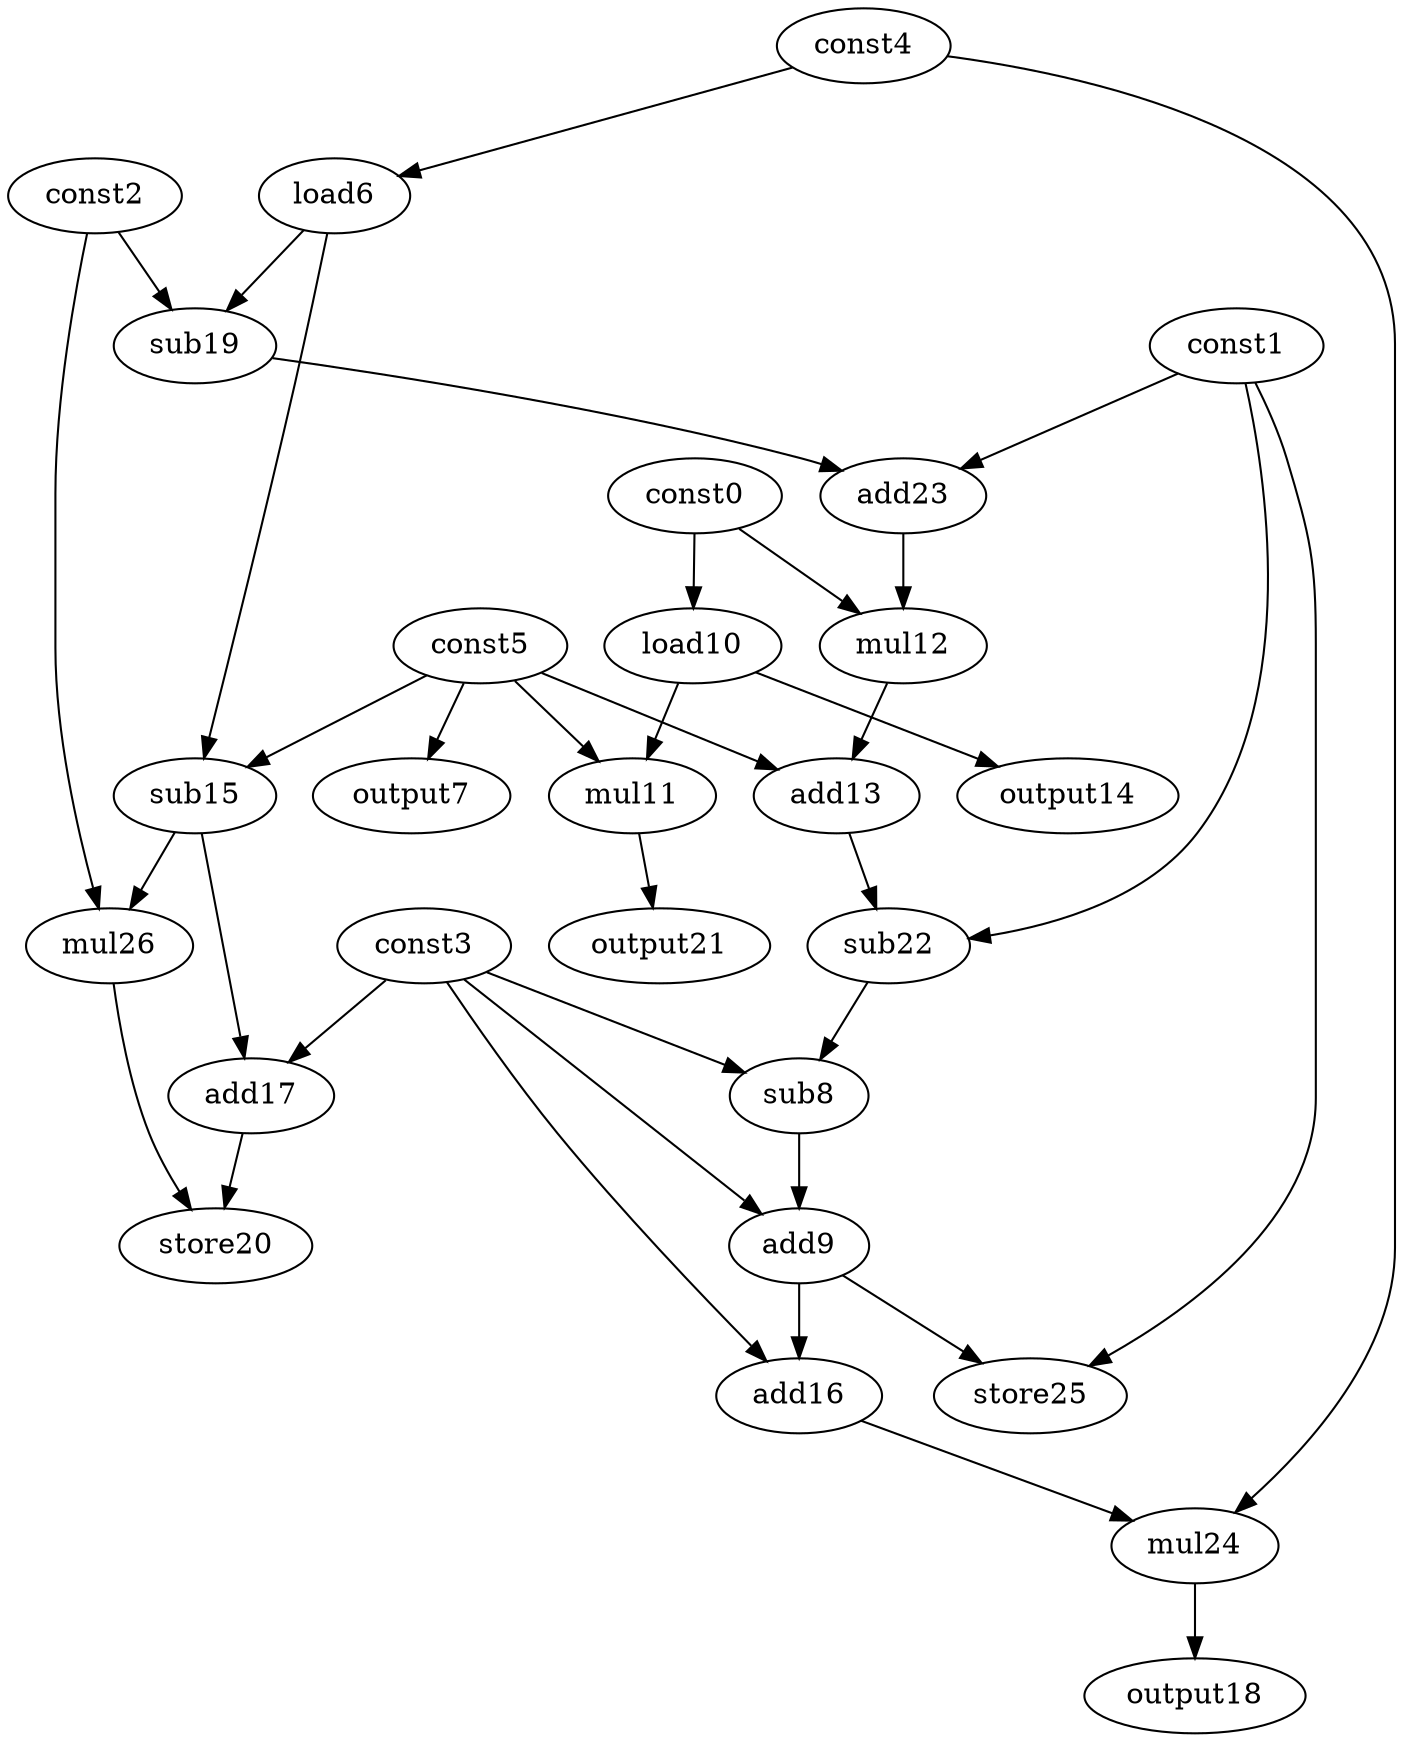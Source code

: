 digraph G { 
const0[opcode=const]; 
const1[opcode=const]; 
const2[opcode=const]; 
const3[opcode=const]; 
const4[opcode=const]; 
const5[opcode=const]; 
load6[opcode=load]; 
output7[opcode=output]; 
sub8[opcode=sub]; 
add9[opcode=add]; 
load10[opcode=load]; 
mul11[opcode=mul]; 
mul12[opcode=mul]; 
add13[opcode=add]; 
output14[opcode=output]; 
sub15[opcode=sub]; 
add16[opcode=add]; 
add17[opcode=add]; 
output18[opcode=output]; 
sub19[opcode=sub]; 
store20[opcode=store]; 
output21[opcode=output]; 
sub22[opcode=sub]; 
add23[opcode=add]; 
mul24[opcode=mul]; 
store25[opcode=store]; 
mul26[opcode=mul]; 
const4->load6[operand=0];
const5->output7[operand=0];
const0->load10[operand=0];
load10->mul11[operand=0];
const5->mul11[operand=1];
load10->output14[operand=0];
const5->sub15[operand=0];
load6->sub15[operand=1];
const2->sub19[operand=0];
load6->sub19[operand=1];
const3->add17[operand=0];
sub15->add17[operand=1];
mul11->output21[operand=0];
const1->add23[operand=0];
sub19->add23[operand=1];
const2->mul26[operand=0];
sub15->mul26[operand=1];
const0->mul12[operand=0];
add23->mul12[operand=1];
add17->store20[operand=0];
mul26->store20[operand=1];
mul12->add13[operand=0];
const5->add13[operand=1];
const1->sub22[operand=0];
add13->sub22[operand=1];
const3->sub8[operand=0];
sub22->sub8[operand=1];
sub8->add9[operand=0];
const3->add9[operand=1];
add9->add16[operand=0];
const3->add16[operand=1];
add9->store25[operand=0];
const1->store25[operand=1];
add16->mul24[operand=0];
const4->mul24[operand=1];
mul24->output18[operand=0];
}

